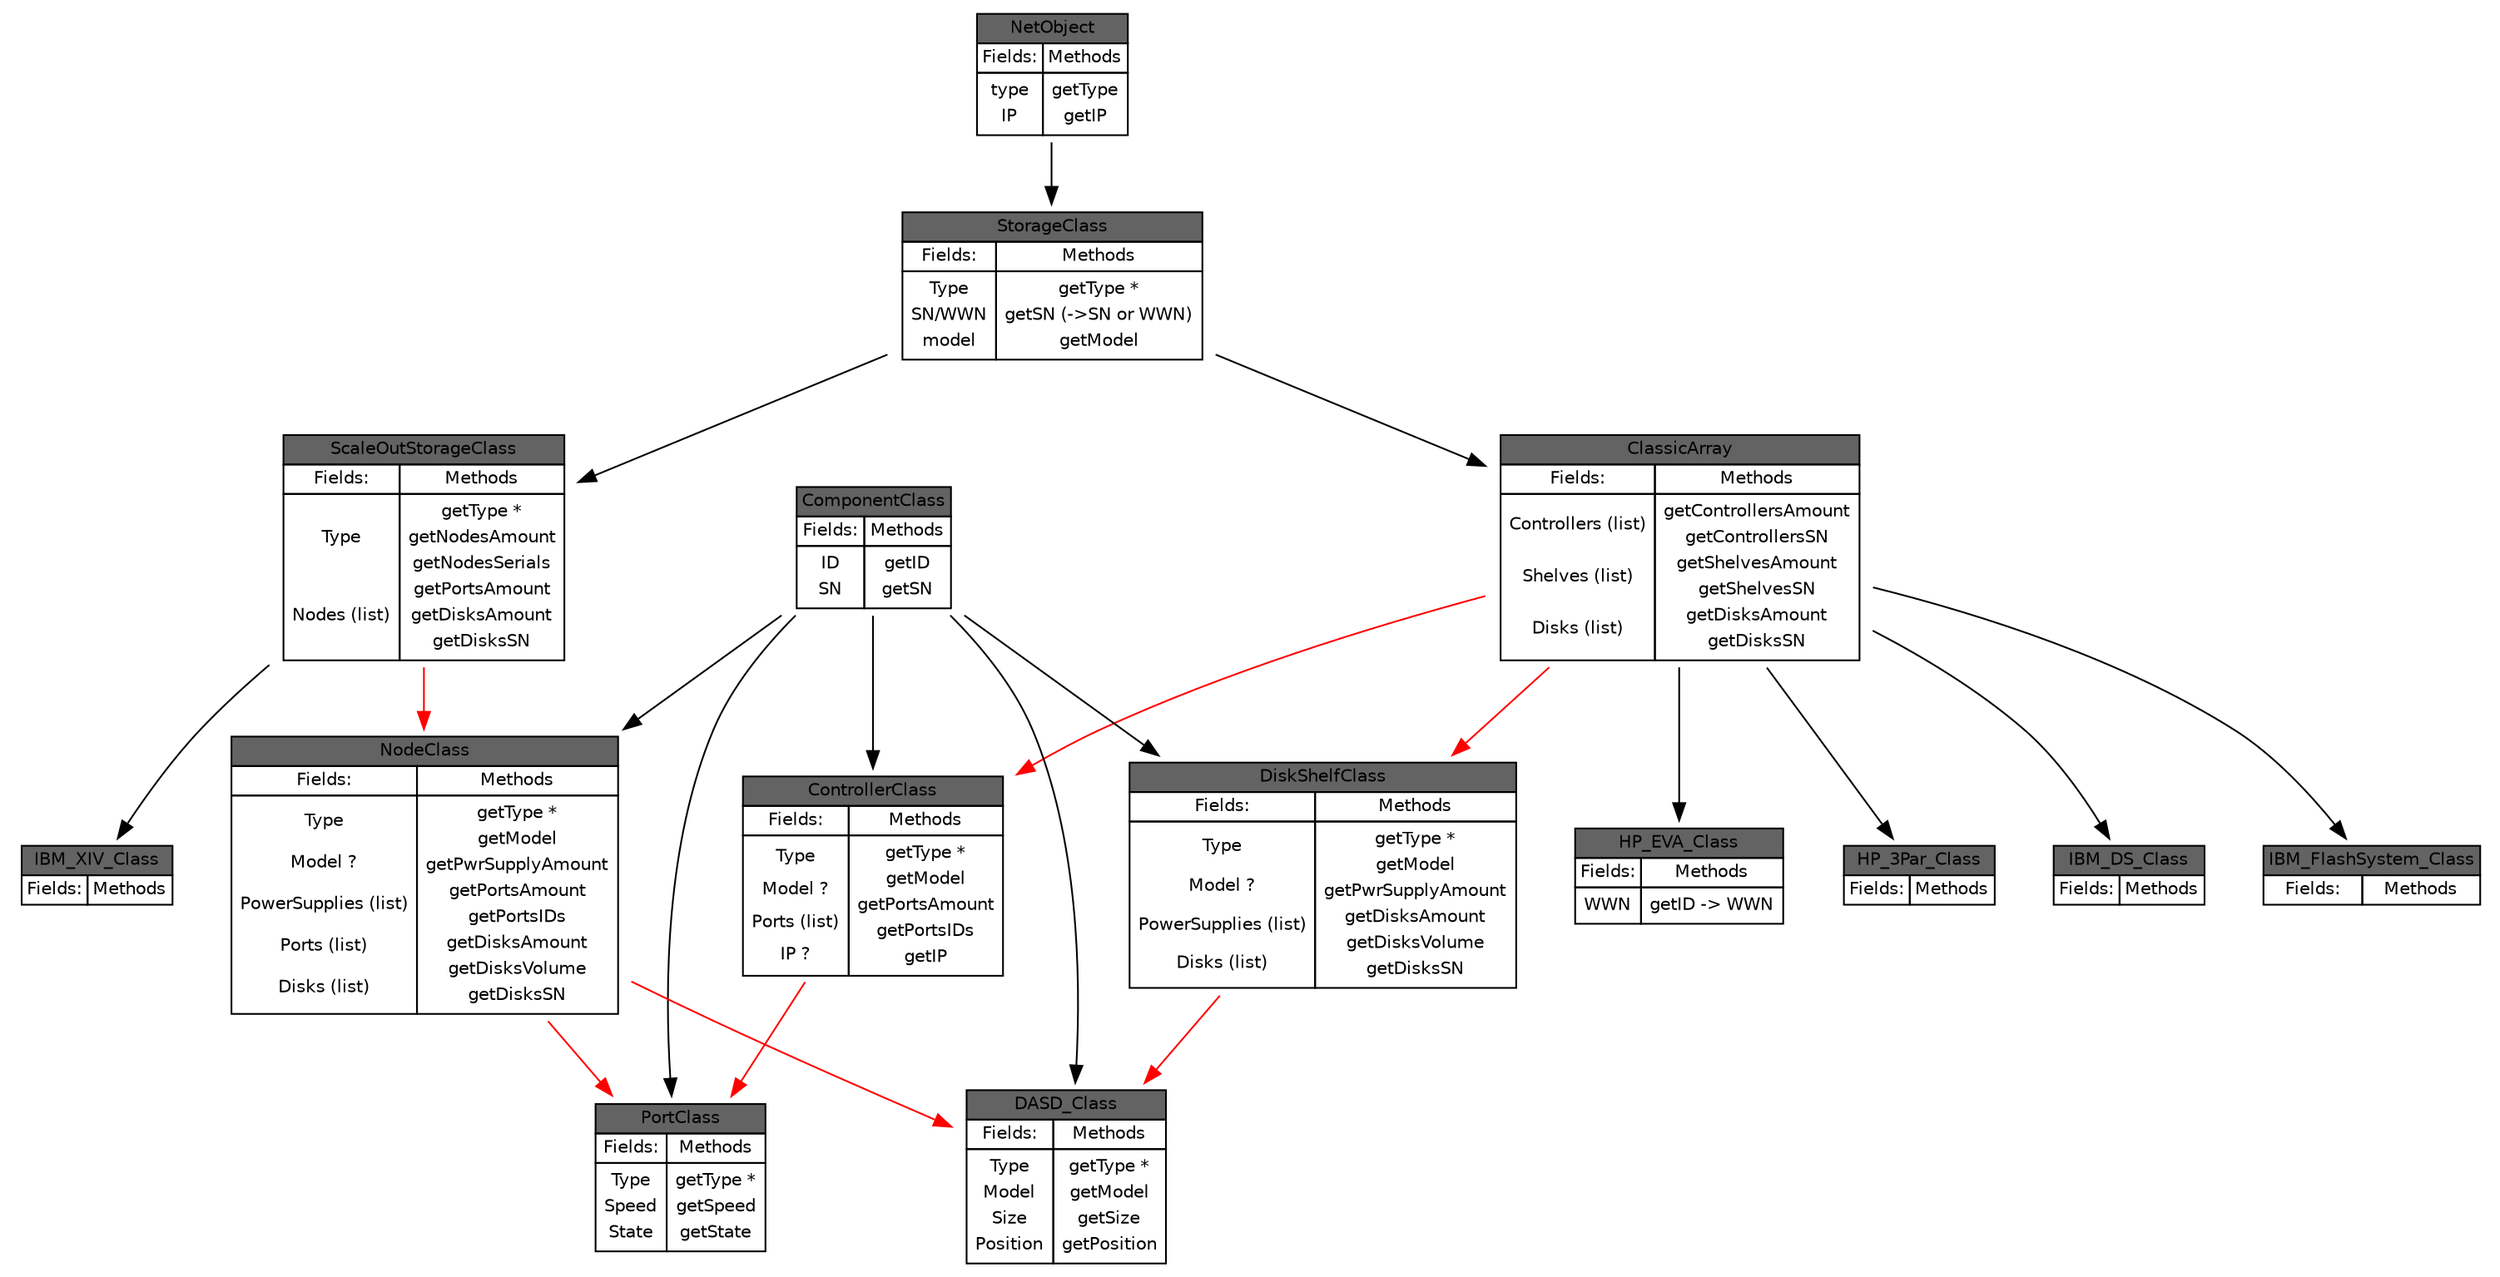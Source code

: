 # 
# Inventory objects tree for Zabbix/Python inventory implementation
digraph zabinv {
    node [shape=none, fontname = "DejaVu Sans", fontsize=10.0];
    rankdir=TB;

    netObject [ label=<<TABLE BORDER="0" CELLBORDER="1" CELLSPACING="0">
       <TR><TD BGCOLOR="#636363" colspan="2">NetObject</TD></TR>
       <TR><TD>Fields:</TD> <TD>Methods</TD></TR>
       <TR>
           <TD><TABLE BORDER="0" CELLBORDER="0" CELLSPACING="0">
               <TR><TD>type</TD></TR>
               <TR><TD>IP</TD></TR></TABLE>
               </TD>
           <TD><TABLE BORDER="0" CELLBORDER="0" CELLSPACING="0">
               <TR><TD>getType</TD></TR>
               <TR><TD>getIP</TD></TR></TABLE>
               </TD></TR>
        </TABLE>>]
    
    storageClass [label=<<TABLE BORDER="0" CELLBORDER="1" CELLSPACING="0">
       <TR><TD BGCOLOR="#636363" colspan="2">StorageClass</TD></TR>
       <TR><TD>Fields:</TD> <TD>Methods</TD></TR>
       <TR>
           <TD><TABLE BORDER="0" CELLBORDER="0" CELLSPACING="0">
               <TR><TD>Type</TD></TR>
               <TR><TD>SN/WWN</TD></TR>
               <TR><TD>model</TD></TR></TABLE>
               </TD>
           <TD><TABLE BORDER="0" CELLBORDER="0" CELLSPACING="0">
               <TR><TD>getType *</TD></TR>
               <TR><TD>getSN (-&gt;SN or WWN)</TD></TR>
               <TR><TD>getModel</TD></TR></TABLE>
               </TD></TR>
        </TABLE>>]

    netObject -> storageClass

    classicArray [label=<<TABLE BORDER="0" CELLBORDER="1" CELLSPACING="0">
        <TR><TD BGCOLOR="#636363" colspan="2">ClassicArray</TD></TR>
        <TR><TD>Fields:</TD> <TD>Methods</TD></TR>
        <TR>
            <TD><TABLE BORDER="0" CELLBORDER="0" CELLSPACING="0">
                <TR><TD>Controllers (list)</TD></TR>
                <TR><TD>Shelves (list)</TD></TR>
                <TR><TD>Disks (list)</TD></TR></TABLE></TD>
            <TD><TABLE BORDER="0" CELLBORDER="0" CELLSPACING="0">
                <TR><TD>getControllersAmount</TD></TR>
                <TR><TD>getControllersSN</TD></TR>
                <TR><TD>getShelvesAmount</TD></TR>
                <TR><TD>getShelvesSN</TD></TR>
                <TR><TD>getDisksAmount</TD></TR>
                <TR><TD>getDisksSN</TD></TR></TABLE>
            </TD></TR>
        </TABLE>>]

    storageClass -> classicArray

    scaleOutStorage [label=<<TABLE BORDER="0" CELLBORDER="1" CELLSPACING="0">
       <TR><TD BGCOLOR="#636363" colspan="2">ScaleOutStorageClass</TD></TR>
       <TR><TD>Fields:</TD> <TD>Methods</TD></TR>
       <TR>
           <TD><TABLE BORDER="0" CELLBORDER="0" CELLSPACING="0">
               <TR><TD>Type</TD></TR>
               <TR><TD>Nodes (list)</TD></TR></TABLE>
               </TD>
           <TD><TABLE BORDER="0" CELLBORDER="0" CELLSPACING="0">
               <TR><TD>getType *</TD></TR>
               <TR><TD>getNodesAmount</TD></TR>
               <TR><TD>getNodesSerials</TD></TR>
               <TR><TD>getPortsAmount</TD></TR>
               <TR><TD>getDisksAmount</TD></TR>
               <TR><TD>getDisksSN</TD></TR></TABLE>
               </TD></TR>
        </TABLE>>]

    storageClass -> scaleOutStorage

    hpEva [label=<<TABLE BORDER="0" CELLBORDER="1" CELLSPACING="0">
        <TR ><TD BGCOLOR="#636363" colspan="2">HP_EVA_Class</TD></TR>
        <TR><TD>Fields:</TD> <TD>Methods</TD></TR>
        <TR>
            <TD><TABLE BORDER="0" CELLBORDER="0" CELLSPACING="0">
                <TR><TD>WWN</TD></TR></TABLE></TD>
            <TD><TABLE BORDER="0" CELLBORDER="0" CELLSPACING="0">
                <TR><TD>getID -&gt; WWN</TD></TR></TABLE>
            </TD>
        </TR>
        </TABLE>>]


    classicArray -> hpEva;

    hp3Par [label=<<TABLE BORDER="0" CELLBORDER="1" CELLSPACING="0">
        <TR><TD BGCOLOR="#636363" colspan="2">HP_3Par_Class</TD></TR>
        <TR><TD>Fields:</TD> <TD>Methods</TD></TR>
        </TABLE>>]


    classicArray -> hp3Par;

    ibmDS [label=<<TABLE BORDER="0" CELLBORDER="1" CELLSPACING="0">
        <TR><TD BGCOLOR="#636363" colspan="2">IBM_DS_Class</TD></TR>
        <TR><TD>Fields:</TD> <TD>Methods</TD></TR>
        </TABLE>>]

    classicArray -> ibmDS;

    ibmFlashSystem [label=<<TABLE BORDER="0" CELLBORDER="1" CELLSPACING="0">
        <TR><TD BGCOLOR="#636363" colspan="2">IBM_FlashSystem_Class</TD></TR>
        <TR><TD>Fields:</TD> <TD>Methods</TD></TR>
        </TABLE>>]


    classicArray -> ibmFlashSystem;

    ibmXIV [label=<<TABLE BORDER="0" CELLBORDER="1" CELLSPACING="0">
        <TR><TD BGCOLOR="#636363" colspan="2">IBM_XIV_Class</TD></TR>
        <TR><TD>Fields:</TD> <TD>Methods</TD></TR>
        </TABLE>>]


    scaleOutStorage -> ibmXIV;

    # General 'Component' class
    componentClass [label=<<TABLE BORDER="0" CELLBORDER="1" CELLSPACING="0">
        <TR><TD BGCOLOR="#636363" colspan="2">ComponentClass</TD></TR>
        <TR><TD>Fields:</TD> <TD>Methods</TD></TR>
        <TR>
           <TD><TABLE BORDER="0" CELLBORDER="0" CELLSPACING="0">
               <TR><TD>ID</TD></TR>
               <TR><TD>SN</TD></TR>
               </TABLE>
           </TD>
           <TD><TABLE BORDER="0" CELLBORDER="0" CELLSPACING="0">
               <TR><TD>getID</TD></TR>
               <TR><TD>getSN</TD></TR>
               </TABLE>
           </TD>
        </TR>
    </TABLE>>]

    # Disk, Controller, Node
    
    diskClass [label=<<TABLE BORDER="0" CELLBORDER="1" CELLSPACING="0">
       <TR><TD BGCOLOR="#636363" colspan="2">DASD_Class</TD></TR>
       <TR><TD>Fields:</TD> <TD>Methods</TD></TR>
       <TR>
           <TD><TABLE BORDER="0" CELLBORDER="0" CELLSPACING="0">
               <TR><TD>Type</TD></TR>
               <TR><TD>Model</TD></TR>
               <TR><TD>Size</TD></TR>
               <TR><TD>Position</TD></TR></TABLE>
               </TD>
           <TD><TABLE BORDER="0" CELLBORDER="0" CELLSPACING="0">
               <TR><TD>getType *</TD></TR>
               <TR><TD>getModel</TD></TR>
               <TR><TD>getSize</TD></TR>
               <TR><TD>getPosition</TD></TR></TABLE>
               </TD></TR>
        </TABLE>>] ;

    componentClass -> diskClass;

    controllerClass [label=<<TABLE BORDER="0" CELLBORDER="1" CELLSPACING="0">
       <TR><TD BGCOLOR="#636363" colspan="2">ControllerClass</TD></TR>
       <TR><TD>Fields:</TD> <TD>Methods</TD></TR>
       <TR>
           <TD><TABLE BORDER="0" CELLBORDER="0" CELLSPACING="0">
               <TR><TD>Type</TD></TR>
               <TR><TD>Model ?</TD></TR>
               <TR><TD>Ports (list)</TD></TR>
               <TR><TD>IP ?</TD></TR></TABLE>
               </TD>
           <TD><TABLE BORDER="0" CELLBORDER="0" CELLSPACING="0">
               <TR><TD>getType *</TD></TR>
               <TR><TD>getModel</TD></TR>
               <TR><TD>getPortsAmount</TD></TR>
               <TR><TD>getPortsIDs</TD></TR>
               <TR><TD>getIP</TD></TR></TABLE>
               </TD></TR>
        </TABLE>>];

    componentClass -> controllerClass;

    diskShelfClass [label=<<TABLE BORDER="0" CELLBORDER="1" CELLSPACING="0">
       <TR><TD BGCOLOR="#636363" colspan="2">DiskShelfClass</TD></TR>
       <TR><TD>Fields:</TD> <TD>Methods</TD></TR>
       <TR>
           <TD><TABLE BORDER="0" CELLBORDER="0" CELLSPACING="0">
               <TR><TD>Type</TD></TR>
               <TR><TD>Model ?</TD></TR>
               <TR><TD>PowerSupplies (list)</TD></TR>
               <TR><TD>Disks (list)</TD></TR></TABLE>
               </TD>
           <TD><TABLE BORDER="0" CELLBORDER="0" CELLSPACING="0">
               <TR><TD>getType *</TD></TR>
               <TR><TD>getModel</TD></TR>
               <TR><TD>getPwrSupplyAmount</TD></TR>
               <TR><TD>getDisksAmount</TD></TR>
               <TR><TD>getDisksVolume</TD></TR>
               <TR><TD>getDisksSN</TD></TR> </TABLE>
               </TD></TR>
        </TABLE>>];

    componentClass -> diskShelfClass;

        classicArray -> diskShelfClass [color=red size=2];
        classicArray -> controllerClass [color=red size=2];
        diskShelfClass -> diskClass [color=red size=2];
        controllerClass -> portClass [color=red size=2];

    nodeClass [label=<<TABLE BORDER="0" CELLBORDER="1" CELLSPACING="0">
       <TR><TD BGCOLOR="#636363" colspan="2">NodeClass</TD></TR>
       <TR><TD>Fields:</TD> <TD>Methods</TD></TR>
       <TR>
           <TD><TABLE BORDER="0" CELLBORDER="0" CELLSPACING="0">
               <TR><TD>Type</TD></TR>
               <TR><TD>Model ?</TD></TR>
               <TR><TD>PowerSupplies (list)</TD></TR>
               <TR><TD>Ports (list)</TD></TR>
               <TR><TD>Disks (list)</TD></TR></TABLE>
               </TD>
           <TD><TABLE BORDER="0" CELLBORDER="0" CELLSPACING="0">
               <TR><TD>getType *</TD></TR>
               <TR><TD>getModel</TD></TR>
               <TR><TD>getPwrSupplyAmount</TD></TR>
               <TR><TD>getPortsAmount</TD></TR>
               <TR><TD>getPortsIDs</TD></TR>
               <TR><TD>getDisksAmount</TD></TR>
               <TR><TD>getDisksVolume</TD></TR>
               <TR><TD>getDisksSN</TD></TR> </TABLE>
               </TD></TR>
        </TABLE>>];

    componentClass -> nodeClass;

    scaleOutStorage -> nodeClass [color=red size=2];
    nodeClass -> diskClass [color=red size=2];
    nodeClass -> portClass [color=red size=2];

    portClass [label=<<TABLE BORDER="0" CELLBORDER="1" CELLSPACING="0">
       <TR><TD BGCOLOR="#636363" colspan="2">PortClass</TD></TR>
       <TR><TD>Fields:</TD> <TD>Methods</TD></TR>
       <TR>
           <TD><TABLE BORDER="0" CELLBORDER="0" CELLSPACING="0">
               <TR><TD>Type</TD></TR>
               <TR><TD>Speed</TD></TR>
               <TR><TD>State</TD></TR></TABLE>
               </TD>
           <TD><TABLE BORDER="0" CELLBORDER="0" CELLSPACING="0">
               <TR><TD>getType *</TD></TR>
               <TR><TD>getSpeed</TD></TR>
               <TR><TD>getState</TD></TR></TABLE>
               </TD></TR>
        </TABLE>>];

    componentClass -> portClass;

}
# 
# vim: expandtab:tabstop=4:softtabstop=4:shiftwidth=4
